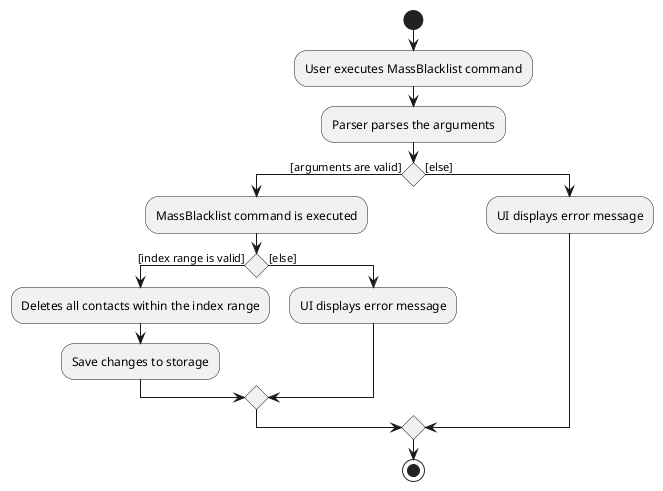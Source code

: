 @startuml
start
:User executes MassBlacklist command;
:Parser parses the arguments;
if () then ([arguments are valid])
    :MassBlacklist command is executed;
if () then ([index range is valid])
    :Deletes all contacts within the index range;
    :Save changes to storage;
else ([else])
    :UI displays error message;
endif
else ([else])
    :UI displays error message;
endif
stop
@enduml
